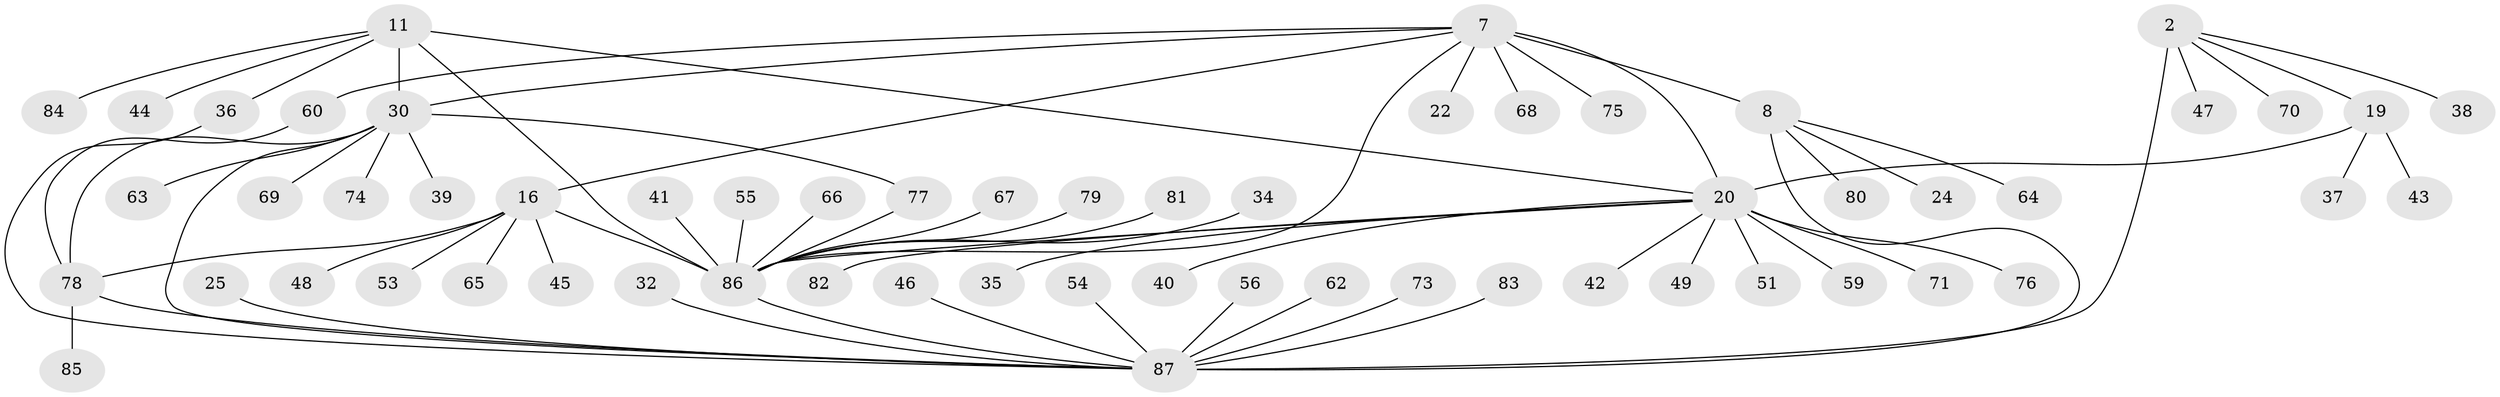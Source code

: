 // original degree distribution, {6: 0.05747126436781609, 4: 0.05747126436781609, 11: 0.011494252873563218, 9: 0.011494252873563218, 5: 0.04597701149425287, 10: 0.022988505747126436, 8: 0.034482758620689655, 7: 0.011494252873563218, 12: 0.011494252873563218, 2: 0.19540229885057472, 1: 0.5287356321839081, 3: 0.011494252873563218}
// Generated by graph-tools (version 1.1) at 2025/57/03/04/25 21:57:41]
// undirected, 60 vertices, 71 edges
graph export_dot {
graph [start="1"]
  node [color=gray90,style=filled];
  2 [super="+1"];
  7 [super="+6"];
  8 [super="+5"];
  11 [super="+10"];
  16 [super="+15"];
  19 [super="+18"];
  20 [super="+17"];
  22;
  24;
  25;
  30 [super="+12"];
  32;
  34;
  35;
  36 [super="+31"];
  37 [super="+28"];
  38;
  39;
  40;
  41;
  42;
  43;
  44;
  45;
  46;
  47;
  48;
  49;
  51;
  53;
  54;
  55;
  56;
  59;
  60;
  62;
  63;
  64 [super="+26"];
  65;
  66;
  67 [super="+61"];
  68;
  69;
  70;
  71 [super="+52"];
  73;
  74;
  75;
  76;
  77;
  78 [super="+29+58"];
  79;
  80;
  81 [super="+72"];
  82 [super="+57"];
  83;
  84;
  85;
  86 [super="+23+50+14"];
  87 [super="+4"];
  2 -- 19;
  2 -- 38;
  2 -- 70;
  2 -- 47;
  2 -- 87 [weight=4];
  7 -- 8 [weight=4];
  7 -- 16;
  7 -- 22;
  7 -- 30 [weight=2];
  7 -- 60;
  7 -- 68;
  7 -- 75;
  7 -- 20;
  7 -- 86 [weight=2];
  8 -- 80;
  8 -- 24;
  8 -- 64;
  8 -- 87;
  11 -- 84;
  11 -- 44;
  11 -- 20;
  11 -- 86 [weight=2];
  11 -- 36;
  11 -- 30 [weight=4];
  16 -- 65;
  16 -- 48;
  16 -- 45;
  16 -- 53;
  16 -- 78;
  16 -- 86 [weight=4];
  19 -- 20 [weight=4];
  19 -- 43;
  19 -- 37;
  20 -- 59;
  20 -- 76;
  20 -- 35;
  20 -- 40;
  20 -- 42;
  20 -- 49;
  20 -- 51;
  20 -- 71;
  20 -- 82;
  20 -- 86;
  25 -- 87;
  30 -- 69;
  30 -- 39;
  30 -- 74;
  30 -- 77;
  30 -- 78 [weight=2];
  30 -- 87;
  30 -- 63;
  32 -- 87;
  34 -- 86;
  36 -- 87;
  41 -- 86;
  46 -- 87;
  54 -- 87;
  55 -- 86;
  56 -- 87;
  60 -- 78;
  62 -- 87;
  66 -- 86;
  67 -- 86;
  73 -- 87;
  77 -- 86;
  78 -- 85;
  78 -- 87;
  79 -- 86;
  81 -- 86;
  83 -- 87;
  86 -- 87 [weight=2];
}
